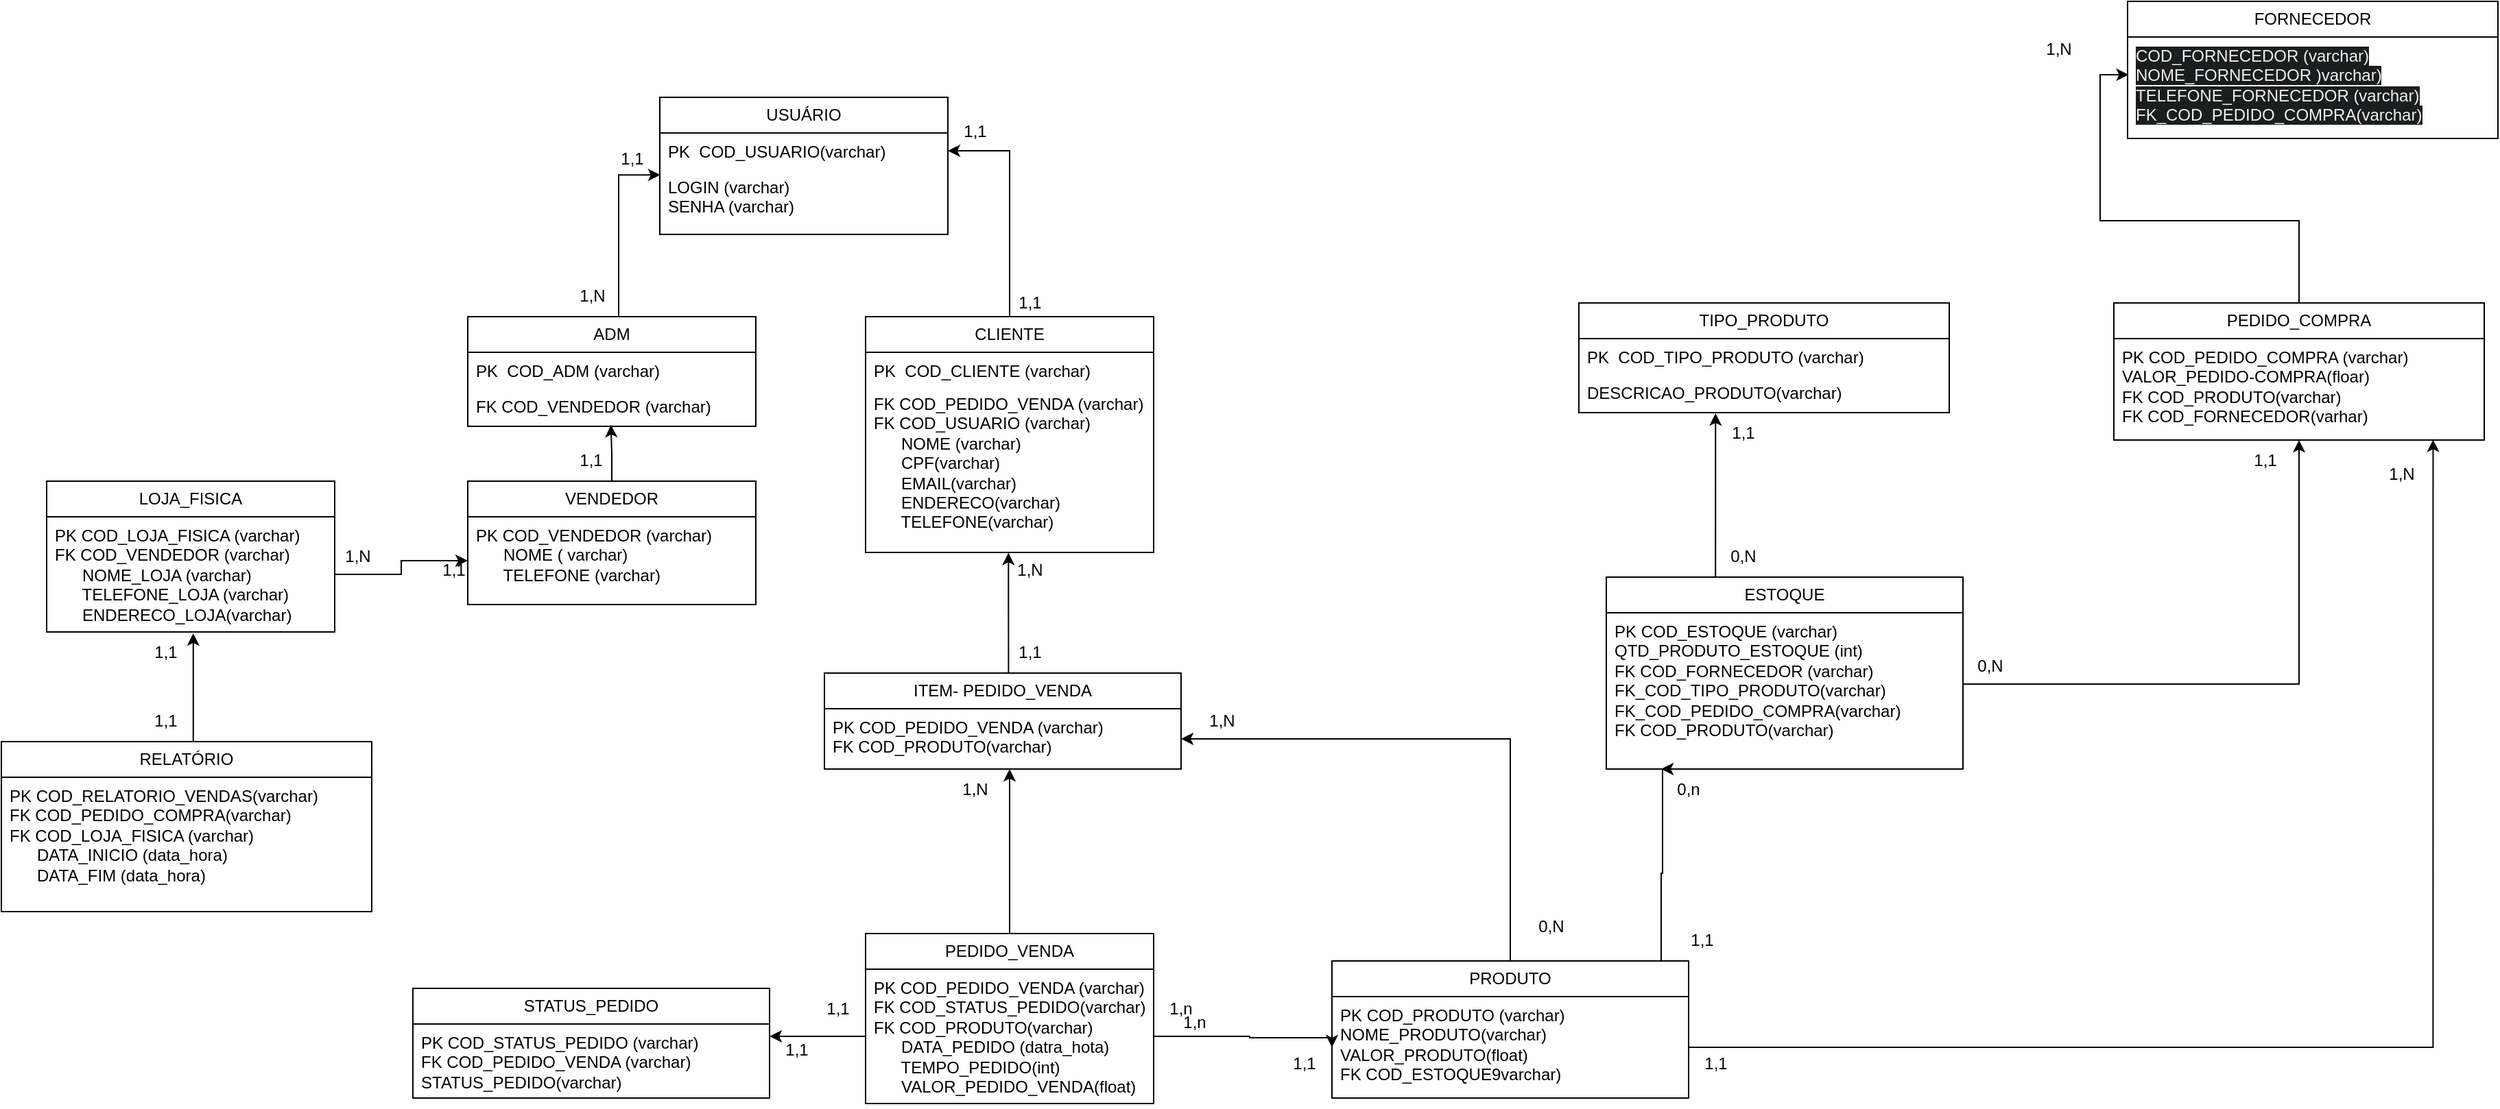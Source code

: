 <mxfile version="21.7.5" type="device">
  <diagram name="Página-1" id="MD9SgTxMCwI9vUQNmRWv">
    <mxGraphModel dx="3033" dy="1298" grid="1" gridSize="10" guides="0" tooltips="1" connect="1" arrows="1" fold="1" page="1" pageScale="1" pageWidth="827" pageHeight="1169" math="0" shadow="0">
      <root>
        <mxCell id="0" />
        <mxCell id="1" parent="0" />
        <mxCell id="U6j0AtZgXaEGs56DfAOz-12" value="ADM" style="swimlane;fontStyle=0;childLayout=stackLayout;horizontal=1;startSize=26;fillColor=none;horizontalStack=0;resizeParent=1;resizeParentMax=0;resizeLast=0;collapsible=1;marginBottom=0;whiteSpace=wrap;html=1;" parent="1" vertex="1">
          <mxGeometry x="150" y="240" width="210" height="80" as="geometry" />
        </mxCell>
        <mxCell id="U6j0AtZgXaEGs56DfAOz-13" value="PK&amp;nbsp; COD_ADM (varchar)" style="text;strokeColor=none;fillColor=none;align=left;verticalAlign=top;spacingLeft=4;spacingRight=4;overflow=hidden;rotatable=0;points=[[0,0.5],[1,0.5]];portConstraint=eastwest;whiteSpace=wrap;html=1;" parent="U6j0AtZgXaEGs56DfAOz-12" vertex="1">
          <mxGeometry y="26" width="210" height="26" as="geometry" />
        </mxCell>
        <mxCell id="U6j0AtZgXaEGs56DfAOz-14" value="FK COD_VENDEDOR (varchar)" style="text;strokeColor=none;fillColor=none;align=left;verticalAlign=top;spacingLeft=4;spacingRight=4;overflow=hidden;rotatable=0;points=[[0,0.5],[1,0.5]];portConstraint=eastwest;whiteSpace=wrap;html=1;" parent="U6j0AtZgXaEGs56DfAOz-12" vertex="1">
          <mxGeometry y="52" width="210" height="28" as="geometry" />
        </mxCell>
        <mxCell id="U6j0AtZgXaEGs56DfAOz-21" value="USUÁRIO" style="swimlane;fontStyle=0;childLayout=stackLayout;horizontal=1;startSize=26;fillColor=none;horizontalStack=0;resizeParent=1;resizeParentMax=0;resizeLast=0;collapsible=1;marginBottom=0;whiteSpace=wrap;html=1;" parent="1" vertex="1">
          <mxGeometry x="290" y="80" width="210" height="100" as="geometry" />
        </mxCell>
        <mxCell id="U6j0AtZgXaEGs56DfAOz-22" value="PK&amp;nbsp; COD_USUARIO(varchar)" style="text;strokeColor=none;fillColor=none;align=left;verticalAlign=top;spacingLeft=4;spacingRight=4;overflow=hidden;rotatable=0;points=[[0,0.5],[1,0.5]];portConstraint=eastwest;whiteSpace=wrap;html=1;" parent="U6j0AtZgXaEGs56DfAOz-21" vertex="1">
          <mxGeometry y="26" width="210" height="26" as="geometry" />
        </mxCell>
        <mxCell id="U6j0AtZgXaEGs56DfAOz-23" value="LOGIN (varchar)&lt;br&gt;SENHA (varchar)" style="text;strokeColor=none;fillColor=none;align=left;verticalAlign=top;spacingLeft=4;spacingRight=4;overflow=hidden;rotatable=0;points=[[0,0.5],[1,0.5]];portConstraint=eastwest;whiteSpace=wrap;html=1;" parent="U6j0AtZgXaEGs56DfAOz-21" vertex="1">
          <mxGeometry y="52" width="210" height="48" as="geometry" />
        </mxCell>
        <mxCell id="U6j0AtZgXaEGs56DfAOz-29" style="edgeStyle=orthogonalEdgeStyle;rounded=0;orthogonalLoop=1;jettySize=auto;html=1;exitX=1;exitY=1;exitDx=0;exitDy=0;entryX=0.002;entryY=1.177;entryDx=0;entryDy=0;entryPerimeter=0;" parent="1" source="U6j0AtZgXaEGs56DfAOz-25" target="U6j0AtZgXaEGs56DfAOz-22" edge="1">
          <mxGeometry relative="1" as="geometry">
            <Array as="points">
              <mxPoint x="260" y="137" />
            </Array>
          </mxGeometry>
        </mxCell>
        <mxCell id="U6j0AtZgXaEGs56DfAOz-25" value="1,N" style="text;html=1;strokeColor=none;fillColor=none;align=center;verticalAlign=middle;whiteSpace=wrap;rounded=0;" parent="1" vertex="1">
          <mxGeometry x="211" y="210" width="60" height="30" as="geometry" />
        </mxCell>
        <mxCell id="U6j0AtZgXaEGs56DfAOz-31" style="edgeStyle=orthogonalEdgeStyle;rounded=0;orthogonalLoop=1;jettySize=auto;html=1;exitX=0.5;exitY=0;exitDx=0;exitDy=0;" parent="1" source="U6j0AtZgXaEGs56DfAOz-26" target="U6j0AtZgXaEGs56DfAOz-22" edge="1">
          <mxGeometry relative="1" as="geometry" />
        </mxCell>
        <mxCell id="U6j0AtZgXaEGs56DfAOz-26" value="CLIENTE" style="swimlane;fontStyle=0;childLayout=stackLayout;horizontal=1;startSize=26;fillColor=none;horizontalStack=0;resizeParent=1;resizeParentMax=0;resizeLast=0;collapsible=1;marginBottom=0;whiteSpace=wrap;html=1;" parent="1" vertex="1">
          <mxGeometry x="440" y="240" width="210" height="172" as="geometry" />
        </mxCell>
        <mxCell id="U6j0AtZgXaEGs56DfAOz-27" value="PK&amp;nbsp; COD_CLIENTE (varchar)" style="text;strokeColor=none;fillColor=none;align=left;verticalAlign=top;spacingLeft=4;spacingRight=4;overflow=hidden;rotatable=0;points=[[0,0.5],[1,0.5]];portConstraint=eastwest;whiteSpace=wrap;html=1;" parent="U6j0AtZgXaEGs56DfAOz-26" vertex="1">
          <mxGeometry y="26" width="210" height="24" as="geometry" />
        </mxCell>
        <mxCell id="U6j0AtZgXaEGs56DfAOz-28" value="FK COD_PEDIDO_VENDA (varchar)&lt;br&gt;FK COD_USUARIO (varchar)&lt;br&gt;&amp;nbsp; &amp;nbsp; &amp;nbsp; NOME (varchar)&lt;br&gt;&amp;nbsp; &amp;nbsp; &amp;nbsp; CPF(varchar)&lt;br&gt;&amp;nbsp; &amp;nbsp; &amp;nbsp; EMAIL(varchar)&lt;br&gt;&amp;nbsp; &amp;nbsp; &amp;nbsp; ENDERECO(varchar)&lt;br&gt;&amp;nbsp; &amp;nbsp; &amp;nbsp; TELEFONE(varchar)" style="text;strokeColor=none;fillColor=none;align=left;verticalAlign=top;spacingLeft=4;spacingRight=4;overflow=hidden;rotatable=0;points=[[0,0.5],[1,0.5]];portConstraint=eastwest;whiteSpace=wrap;html=1;" parent="U6j0AtZgXaEGs56DfAOz-26" vertex="1">
          <mxGeometry y="50" width="210" height="122" as="geometry" />
        </mxCell>
        <mxCell id="U6j0AtZgXaEGs56DfAOz-32" value="1,1" style="text;html=1;strokeColor=none;fillColor=none;align=center;verticalAlign=middle;whiteSpace=wrap;rounded=0;" parent="1" vertex="1">
          <mxGeometry x="530" y="220" width="60" height="20" as="geometry" />
        </mxCell>
        <mxCell id="U6j0AtZgXaEGs56DfAOz-36" style="edgeStyle=orthogonalEdgeStyle;rounded=0;orthogonalLoop=1;jettySize=auto;html=1;exitX=0.5;exitY=0;exitDx=0;exitDy=0;entryX=0.497;entryY=0.964;entryDx=0;entryDy=0;entryPerimeter=0;" parent="1" source="U6j0AtZgXaEGs56DfAOz-33" target="U6j0AtZgXaEGs56DfAOz-14" edge="1">
          <mxGeometry relative="1" as="geometry" />
        </mxCell>
        <mxCell id="U6j0AtZgXaEGs56DfAOz-33" value="VENDEDOR" style="swimlane;fontStyle=0;childLayout=stackLayout;horizontal=1;startSize=26;fillColor=none;horizontalStack=0;resizeParent=1;resizeParentMax=0;resizeLast=0;collapsible=1;marginBottom=0;whiteSpace=wrap;html=1;" parent="1" vertex="1">
          <mxGeometry x="150" y="360" width="210" height="90" as="geometry" />
        </mxCell>
        <mxCell id="U6j0AtZgXaEGs56DfAOz-34" value="PK COD_VENDEDOR (varchar)&lt;br&gt;&amp;nbsp; &amp;nbsp; &amp;nbsp; NOME ( varchar)&lt;br&gt;&amp;nbsp; &amp;nbsp; &amp;nbsp; TELEFONE (varchar)&lt;br&gt;&amp;nbsp;" style="text;strokeColor=none;fillColor=none;align=left;verticalAlign=top;spacingLeft=4;spacingRight=4;overflow=hidden;rotatable=0;points=[[0,0.5],[1,0.5]];portConstraint=eastwest;whiteSpace=wrap;html=1;" parent="U6j0AtZgXaEGs56DfAOz-33" vertex="1">
          <mxGeometry y="26" width="210" height="64" as="geometry" />
        </mxCell>
        <mxCell id="U6j0AtZgXaEGs56DfAOz-38" value="LOJA_FISICA" style="swimlane;fontStyle=0;childLayout=stackLayout;horizontal=1;startSize=26;fillColor=none;horizontalStack=0;resizeParent=1;resizeParentMax=0;resizeLast=0;collapsible=1;marginBottom=0;whiteSpace=wrap;html=1;" parent="1" vertex="1">
          <mxGeometry x="-157" y="360" width="210" height="110" as="geometry" />
        </mxCell>
        <mxCell id="U6j0AtZgXaEGs56DfAOz-39" value="PK COD_LOJA_FISICA (varchar)&lt;br&gt;FK COD_VENDEDOR (varchar)&lt;br&gt;&amp;nbsp; &amp;nbsp; &amp;nbsp; NOME_LOJA (varchar)&lt;br&gt;&amp;nbsp; &amp;nbsp; &amp;nbsp; TELEFONE_LOJA (varchar)&lt;br&gt;&amp;nbsp; &amp;nbsp; &amp;nbsp; ENDERECO_LOJA(varchar)&lt;br&gt;&amp;nbsp;" style="text;strokeColor=none;fillColor=none;align=left;verticalAlign=top;spacingLeft=4;spacingRight=4;overflow=hidden;rotatable=0;points=[[0,0.5],[1,0.5]];portConstraint=eastwest;whiteSpace=wrap;html=1;" parent="U6j0AtZgXaEGs56DfAOz-38" vertex="1">
          <mxGeometry y="26" width="210" height="84" as="geometry" />
        </mxCell>
        <mxCell id="U6j0AtZgXaEGs56DfAOz-40" style="edgeStyle=orthogonalEdgeStyle;rounded=0;orthogonalLoop=1;jettySize=auto;html=1;exitX=1;exitY=0.5;exitDx=0;exitDy=0;entryX=0;entryY=0.5;entryDx=0;entryDy=0;" parent="1" source="U6j0AtZgXaEGs56DfAOz-39" target="U6j0AtZgXaEGs56DfAOz-34" edge="1">
          <mxGeometry relative="1" as="geometry" />
        </mxCell>
        <mxCell id="adgytlrcv17WKUZGUiQ2-1" style="edgeStyle=orthogonalEdgeStyle;rounded=0;orthogonalLoop=1;jettySize=auto;html=1;exitX=0.5;exitY=0;exitDx=0;exitDy=0;entryX=0.509;entryY=1.012;entryDx=0;entryDy=0;entryPerimeter=0;" parent="1" source="U6j0AtZgXaEGs56DfAOz-41" target="U6j0AtZgXaEGs56DfAOz-39" edge="1">
          <mxGeometry relative="1" as="geometry">
            <Array as="points">
              <mxPoint x="-50" y="550" />
            </Array>
          </mxGeometry>
        </mxCell>
        <mxCell id="U6j0AtZgXaEGs56DfAOz-41" value="RELATÓRIO" style="swimlane;fontStyle=0;childLayout=stackLayout;horizontal=1;startSize=26;fillColor=none;horizontalStack=0;resizeParent=1;resizeParentMax=0;resizeLast=0;collapsible=1;marginBottom=0;whiteSpace=wrap;html=1;" parent="1" vertex="1">
          <mxGeometry x="-190" y="550" width="270" height="124" as="geometry" />
        </mxCell>
        <mxCell id="U6j0AtZgXaEGs56DfAOz-42" value="PK COD_RELATORIO_VENDAS(varchar)&lt;br&gt;FK COD_PEDIDO_COMPRA(varchar)&lt;br&gt;FK COD_LOJA_FISICA (varchar)&lt;br&gt;&amp;nbsp; &amp;nbsp; &amp;nbsp; DATA_INICIO (data_hora)&lt;br&gt;&amp;nbsp; &amp;nbsp; &amp;nbsp; DATA_FIM (data_hora)" style="text;strokeColor=none;fillColor=none;align=left;verticalAlign=top;spacingLeft=4;spacingRight=4;overflow=hidden;rotatable=0;points=[[0,0.5],[1,0.5]];portConstraint=eastwest;whiteSpace=wrap;html=1;" parent="U6j0AtZgXaEGs56DfAOz-41" vertex="1">
          <mxGeometry y="26" width="270" height="98" as="geometry" />
        </mxCell>
        <mxCell id="GsczIjai0Ulv6Q7L4BJQ-1" value="1,1" style="text;html=1;strokeColor=none;fillColor=none;align=center;verticalAlign=middle;whiteSpace=wrap;rounded=0;" parent="1" vertex="1">
          <mxGeometry x="240" y="110" width="60" height="30" as="geometry" />
        </mxCell>
        <mxCell id="GsczIjai0Ulv6Q7L4BJQ-2" value="1,1" style="text;html=1;strokeColor=none;fillColor=none;align=center;verticalAlign=middle;whiteSpace=wrap;rounded=0;" parent="1" vertex="1">
          <mxGeometry x="490" y="90" width="60" height="30" as="geometry" />
        </mxCell>
        <mxCell id="GsczIjai0Ulv6Q7L4BJQ-10" style="edgeStyle=orthogonalEdgeStyle;rounded=0;orthogonalLoop=1;jettySize=auto;html=1;exitX=0.5;exitY=0;exitDx=0;exitDy=0;entryX=0.496;entryY=1.002;entryDx=0;entryDy=0;entryPerimeter=0;" parent="1" source="GsczIjai0Ulv6Q7L4BJQ-4" target="U6j0AtZgXaEGs56DfAOz-28" edge="1">
          <mxGeometry relative="1" as="geometry">
            <Array as="points">
              <mxPoint x="544" y="500" />
            </Array>
          </mxGeometry>
        </mxCell>
        <mxCell id="GsczIjai0Ulv6Q7L4BJQ-4" value="ITEM- PEDIDO_VENDA" style="swimlane;fontStyle=0;childLayout=stackLayout;horizontal=1;startSize=26;fillColor=none;horizontalStack=0;resizeParent=1;resizeParentMax=0;resizeLast=0;collapsible=1;marginBottom=0;whiteSpace=wrap;html=1;" parent="1" vertex="1">
          <mxGeometry x="410" y="500" width="260" height="70" as="geometry" />
        </mxCell>
        <mxCell id="GsczIjai0Ulv6Q7L4BJQ-6" value="PK COD_PEDIDO_VENDA (varchar)&lt;br&gt;FK COD_PRODUTO(varchar)&amp;nbsp; &amp;nbsp;" style="text;strokeColor=none;fillColor=none;align=left;verticalAlign=top;spacingLeft=4;spacingRight=4;overflow=hidden;rotatable=0;points=[[0,0.5],[1,0.5]];portConstraint=eastwest;whiteSpace=wrap;html=1;" parent="GsczIjai0Ulv6Q7L4BJQ-4" vertex="1">
          <mxGeometry y="26" width="260" height="44" as="geometry" />
        </mxCell>
        <mxCell id="GsczIjai0Ulv6Q7L4BJQ-7" value="1,1" style="text;html=1;strokeColor=none;fillColor=none;align=center;verticalAlign=middle;whiteSpace=wrap;rounded=0;" parent="1" vertex="1">
          <mxGeometry x="210" y="320" width="60" height="50" as="geometry" />
        </mxCell>
        <mxCell id="GsczIjai0Ulv6Q7L4BJQ-8" value="1,N" style="text;html=1;strokeColor=none;fillColor=none;align=center;verticalAlign=middle;whiteSpace=wrap;rounded=0;" parent="1" vertex="1">
          <mxGeometry x="40" y="400" width="60" height="30" as="geometry" />
        </mxCell>
        <mxCell id="GsczIjai0Ulv6Q7L4BJQ-9" value="1,1" style="text;html=1;strokeColor=none;fillColor=none;align=center;verticalAlign=middle;whiteSpace=wrap;rounded=0;" parent="1" vertex="1">
          <mxGeometry x="110" y="400" width="60" height="50" as="geometry" />
        </mxCell>
        <mxCell id="GsczIjai0Ulv6Q7L4BJQ-11" value="1,1" style="text;html=1;strokeColor=none;fillColor=none;align=center;verticalAlign=middle;whiteSpace=wrap;rounded=0;" parent="1" vertex="1">
          <mxGeometry x="-100" y="470" width="60" height="30" as="geometry" />
        </mxCell>
        <mxCell id="GsczIjai0Ulv6Q7L4BJQ-12" value="1,1" style="text;html=1;strokeColor=none;fillColor=none;align=center;verticalAlign=middle;whiteSpace=wrap;rounded=0;" parent="1" vertex="1">
          <mxGeometry x="-100" y="520" width="60" height="30" as="geometry" />
        </mxCell>
        <mxCell id="GsczIjai0Ulv6Q7L4BJQ-14" value="1,N" style="text;html=1;strokeColor=none;fillColor=none;align=center;verticalAlign=middle;whiteSpace=wrap;rounded=0;" parent="1" vertex="1">
          <mxGeometry x="530" y="410" width="60" height="30" as="geometry" />
        </mxCell>
        <mxCell id="GsczIjai0Ulv6Q7L4BJQ-15" value="1,1" style="text;html=1;strokeColor=none;fillColor=none;align=center;verticalAlign=middle;whiteSpace=wrap;rounded=0;" parent="1" vertex="1">
          <mxGeometry x="530" y="470" width="60" height="30" as="geometry" />
        </mxCell>
        <mxCell id="GsczIjai0Ulv6Q7L4BJQ-21" style="edgeStyle=orthogonalEdgeStyle;rounded=0;orthogonalLoop=1;jettySize=auto;html=1;exitX=0.5;exitY=0;exitDx=0;exitDy=0;" parent="1" source="GsczIjai0Ulv6Q7L4BJQ-17" target="GsczIjai0Ulv6Q7L4BJQ-6" edge="1">
          <mxGeometry relative="1" as="geometry">
            <Array as="points">
              <mxPoint x="545" y="650" />
              <mxPoint x="545" y="650" />
            </Array>
          </mxGeometry>
        </mxCell>
        <mxCell id="GsczIjai0Ulv6Q7L4BJQ-17" value="PEDIDO_VENDA" style="swimlane;fontStyle=0;childLayout=stackLayout;horizontal=1;startSize=26;fillColor=none;horizontalStack=0;resizeParent=1;resizeParentMax=0;resizeLast=0;collapsible=1;marginBottom=0;whiteSpace=wrap;html=1;" parent="1" vertex="1">
          <mxGeometry x="440" y="690" width="210" height="124" as="geometry" />
        </mxCell>
        <mxCell id="GsczIjai0Ulv6Q7L4BJQ-32" style="edgeStyle=orthogonalEdgeStyle;rounded=0;orthogonalLoop=1;jettySize=auto;html=1;exitX=0;exitY=0.5;exitDx=0;exitDy=0;" parent="GsczIjai0Ulv6Q7L4BJQ-17" source="GsczIjai0Ulv6Q7L4BJQ-18" edge="1">
          <mxGeometry relative="1" as="geometry">
            <mxPoint x="-70" y="75" as="targetPoint" />
          </mxGeometry>
        </mxCell>
        <mxCell id="GsczIjai0Ulv6Q7L4BJQ-18" value="PK COD_PEDIDO_VENDA (varchar)&lt;br&gt;FK COD_STATUS_PEDIDO(varchar)&lt;br&gt;FK COD_PRODUTO(varchar)&lt;br&gt;&amp;nbsp; &amp;nbsp; &amp;nbsp; DATA_PEDIDO (datra_hota)&lt;br&gt;&amp;nbsp; &amp;nbsp; &amp;nbsp; TEMPO_PEDIDO(int)&lt;br&gt;&amp;nbsp; &amp;nbsp; &amp;nbsp; VALOR_PEDIDO_VENDA(float)&lt;br&gt;&amp;nbsp;" style="text;strokeColor=none;fillColor=none;align=left;verticalAlign=top;spacingLeft=4;spacingRight=4;overflow=hidden;rotatable=0;points=[[0,0.5],[1,0.5]];portConstraint=eastwest;whiteSpace=wrap;html=1;" parent="GsczIjai0Ulv6Q7L4BJQ-17" vertex="1">
          <mxGeometry y="26" width="210" height="98" as="geometry" />
        </mxCell>
        <mxCell id="GsczIjai0Ulv6Q7L4BJQ-24" style="edgeStyle=orthogonalEdgeStyle;rounded=0;orthogonalLoop=1;jettySize=auto;html=1;exitX=0.5;exitY=0;exitDx=0;exitDy=0;entryX=1;entryY=0.5;entryDx=0;entryDy=0;" parent="1" source="GsczIjai0Ulv6Q7L4BJQ-22" target="GsczIjai0Ulv6Q7L4BJQ-6" edge="1">
          <mxGeometry relative="1" as="geometry" />
        </mxCell>
        <mxCell id="PMoaww0z13rKLKVssFOx-4" style="edgeStyle=orthogonalEdgeStyle;rounded=0;orthogonalLoop=1;jettySize=auto;html=1;exitX=1;exitY=0.25;exitDx=0;exitDy=0;" edge="1" parent="1" source="GsczIjai0Ulv6Q7L4BJQ-22">
          <mxGeometry relative="1" as="geometry">
            <mxPoint x="1020" y="570" as="targetPoint" />
            <Array as="points">
              <mxPoint x="1040" y="710" />
              <mxPoint x="1020" y="710" />
              <mxPoint x="1020" y="646" />
              <mxPoint x="1021" y="646" />
            </Array>
          </mxGeometry>
        </mxCell>
        <mxCell id="GsczIjai0Ulv6Q7L4BJQ-22" value="PRODUTO" style="swimlane;fontStyle=0;childLayout=stackLayout;horizontal=1;startSize=26;fillColor=none;horizontalStack=0;resizeParent=1;resizeParentMax=0;resizeLast=0;collapsible=1;marginBottom=0;whiteSpace=wrap;html=1;" parent="1" vertex="1">
          <mxGeometry x="780" y="710" width="260" height="100" as="geometry" />
        </mxCell>
        <mxCell id="GsczIjai0Ulv6Q7L4BJQ-23" value="PK COD_PRODUTO (varchar)&lt;br&gt;NOME_PRODUTO(varchar)&lt;br&gt;VALOR_PRODUTO(float)&lt;br&gt;FK COD_ESTOQUE9varchar)" style="text;strokeColor=none;fillColor=none;align=left;verticalAlign=top;spacingLeft=4;spacingRight=4;overflow=hidden;rotatable=0;points=[[0,0.5],[1,0.5]];portConstraint=eastwest;whiteSpace=wrap;html=1;" parent="GsczIjai0Ulv6Q7L4BJQ-22" vertex="1">
          <mxGeometry y="26" width="260" height="74" as="geometry" />
        </mxCell>
        <mxCell id="GsczIjai0Ulv6Q7L4BJQ-26" value="1,N" style="text;html=1;strokeColor=none;fillColor=none;align=center;verticalAlign=middle;whiteSpace=wrap;rounded=0;" parent="1" vertex="1">
          <mxGeometry x="670" y="520" width="60" height="30" as="geometry" />
        </mxCell>
        <mxCell id="GsczIjai0Ulv6Q7L4BJQ-27" value="0,N" style="text;html=1;strokeColor=none;fillColor=none;align=center;verticalAlign=middle;whiteSpace=wrap;rounded=0;" parent="1" vertex="1">
          <mxGeometry x="910" y="670" width="60" height="30" as="geometry" />
        </mxCell>
        <mxCell id="GsczIjai0Ulv6Q7L4BJQ-28" value="1,N" style="text;html=1;strokeColor=none;fillColor=none;align=center;verticalAlign=middle;whiteSpace=wrap;rounded=0;" parent="1" vertex="1">
          <mxGeometry x="490" y="570" width="60" height="30" as="geometry" />
        </mxCell>
        <mxCell id="GsczIjai0Ulv6Q7L4BJQ-25" style="edgeStyle=orthogonalEdgeStyle;rounded=0;orthogonalLoop=1;jettySize=auto;html=1;exitX=1;exitY=0.5;exitDx=0;exitDy=0;entryX=0;entryY=0.5;entryDx=0;entryDy=0;" parent="1" source="GsczIjai0Ulv6Q7L4BJQ-18" target="GsczIjai0Ulv6Q7L4BJQ-23" edge="1">
          <mxGeometry relative="1" as="geometry">
            <mxPoint x="770" y="765" as="targetPoint" />
            <Array as="points">
              <mxPoint x="720" y="765" />
              <mxPoint x="720" y="766" />
              <mxPoint x="780" y="766" />
            </Array>
          </mxGeometry>
        </mxCell>
        <mxCell id="GsczIjai0Ulv6Q7L4BJQ-30" value="1,n" style="text;html=1;strokeColor=none;fillColor=none;align=center;verticalAlign=middle;whiteSpace=wrap;rounded=0;" parent="1" vertex="1">
          <mxGeometry x="640" y="730" width="60" height="30" as="geometry" />
        </mxCell>
        <mxCell id="GsczIjai0Ulv6Q7L4BJQ-31" value="1,1" style="text;html=1;strokeColor=none;fillColor=none;align=center;verticalAlign=middle;whiteSpace=wrap;rounded=0;" parent="1" vertex="1">
          <mxGeometry x="730" y="770" width="60" height="30" as="geometry" />
        </mxCell>
        <mxCell id="GsczIjai0Ulv6Q7L4BJQ-33" value="STATUS_PEDIDO" style="swimlane;fontStyle=0;childLayout=stackLayout;horizontal=1;startSize=26;fillColor=none;horizontalStack=0;resizeParent=1;resizeParentMax=0;resizeLast=0;collapsible=1;marginBottom=0;whiteSpace=wrap;html=1;" parent="1" vertex="1">
          <mxGeometry x="110" y="730" width="260" height="80" as="geometry" />
        </mxCell>
        <mxCell id="GsczIjai0Ulv6Q7L4BJQ-34" value="PK COD_STATUS_PEDIDO (varchar)&lt;br&gt;FK COD_PEDIDO_VENDA (varchar)&lt;br&gt;STATUS_PEDIDO(varchar)&amp;nbsp; &amp;nbsp;" style="text;strokeColor=none;fillColor=none;align=left;verticalAlign=top;spacingLeft=4;spacingRight=4;overflow=hidden;rotatable=0;points=[[0,0.5],[1,0.5]];portConstraint=eastwest;whiteSpace=wrap;html=1;" parent="GsczIjai0Ulv6Q7L4BJQ-33" vertex="1">
          <mxGeometry y="26" width="260" height="54" as="geometry" />
        </mxCell>
        <mxCell id="GsczIjai0Ulv6Q7L4BJQ-35" value="1,1" style="text;html=1;strokeColor=none;fillColor=none;align=center;verticalAlign=middle;whiteSpace=wrap;rounded=0;" parent="1" vertex="1">
          <mxGeometry x="390" y="730" width="60" height="30" as="geometry" />
        </mxCell>
        <mxCell id="GsczIjai0Ulv6Q7L4BJQ-36" value="1,1" style="text;html=1;strokeColor=none;fillColor=none;align=center;verticalAlign=middle;whiteSpace=wrap;rounded=0;" parent="1" vertex="1">
          <mxGeometry x="360" y="760" width="60" height="30" as="geometry" />
        </mxCell>
        <mxCell id="GsczIjai0Ulv6Q7L4BJQ-51" style="edgeStyle=orthogonalEdgeStyle;rounded=0;orthogonalLoop=1;jettySize=auto;html=1;exitX=0.25;exitY=0;exitDx=0;exitDy=0;entryX=0.369;entryY=1.019;entryDx=0;entryDy=0;entryPerimeter=0;" parent="1" source="GsczIjai0Ulv6Q7L4BJQ-37" target="GsczIjai0Ulv6Q7L4BJQ-46" edge="1">
          <mxGeometry relative="1" as="geometry">
            <Array as="points">
              <mxPoint x="1060" y="430" />
            </Array>
          </mxGeometry>
        </mxCell>
        <mxCell id="GsczIjai0Ulv6Q7L4BJQ-37" value="ESTOQUE" style="swimlane;fontStyle=0;childLayout=stackLayout;horizontal=1;startSize=26;fillColor=none;horizontalStack=0;resizeParent=1;resizeParentMax=0;resizeLast=0;collapsible=1;marginBottom=0;whiteSpace=wrap;html=1;" parent="1" vertex="1">
          <mxGeometry x="980" y="430" width="260" height="140" as="geometry" />
        </mxCell>
        <mxCell id="GsczIjai0Ulv6Q7L4BJQ-55" style="edgeStyle=orthogonalEdgeStyle;rounded=0;orthogonalLoop=1;jettySize=auto;html=1;exitX=1;exitY=0.5;exitDx=0;exitDy=0;entryX=0.5;entryY=1;entryDx=0;entryDy=0;entryPerimeter=0;" parent="1" source="GsczIjai0Ulv6Q7L4BJQ-38" edge="1" target="GsczIjai0Ulv6Q7L4BJQ-54">
          <mxGeometry relative="1" as="geometry">
            <mxPoint x="1500" y="380" as="targetPoint" />
          </mxGeometry>
        </mxCell>
        <mxCell id="GsczIjai0Ulv6Q7L4BJQ-38" value="PK COD_ESTOQUE (varchar)&lt;br&gt;QTD_PRODUTO_ESTOQUE (int)&lt;br&gt;FK COD_FORNECEDOR (varchar)&lt;br&gt;FK_COD_TIPO_PRODUTO(varchar)&lt;br&gt;FK_COD_PEDIDO_COMPRA(varchar)&lt;br&gt;FK COD_PRODUTO(varchar)" style="text;strokeColor=none;fillColor=none;align=left;verticalAlign=top;spacingLeft=4;spacingRight=4;overflow=hidden;rotatable=0;points=[[0,0.5],[1,0.5]];portConstraint=eastwest;whiteSpace=wrap;html=1;" parent="1" vertex="1">
          <mxGeometry x="980" y="456" width="260" height="104" as="geometry" />
        </mxCell>
        <mxCell id="GsczIjai0Ulv6Q7L4BJQ-44" value="TIPO_PRODUTO" style="swimlane;fontStyle=0;childLayout=stackLayout;horizontal=1;startSize=26;fillColor=none;horizontalStack=0;resizeParent=1;resizeParentMax=0;resizeLast=0;collapsible=1;marginBottom=0;whiteSpace=wrap;html=1;" parent="1" vertex="1">
          <mxGeometry x="960" y="230" width="270" height="80" as="geometry" />
        </mxCell>
        <mxCell id="GsczIjai0Ulv6Q7L4BJQ-45" value="PK&amp;nbsp; COD_TIPO_PRODUTO (varchar)" style="text;strokeColor=none;fillColor=none;align=left;verticalAlign=top;spacingLeft=4;spacingRight=4;overflow=hidden;rotatable=0;points=[[0,0.5],[1,0.5]];portConstraint=eastwest;whiteSpace=wrap;html=1;" parent="GsczIjai0Ulv6Q7L4BJQ-44" vertex="1">
          <mxGeometry y="26" width="270" height="26" as="geometry" />
        </mxCell>
        <mxCell id="GsczIjai0Ulv6Q7L4BJQ-46" value="DESCRICAO_PRODUTO(varchar)" style="text;strokeColor=none;fillColor=none;align=left;verticalAlign=top;spacingLeft=4;spacingRight=4;overflow=hidden;rotatable=0;points=[[0,0.5],[1,0.5]];portConstraint=eastwest;whiteSpace=wrap;html=1;" parent="GsczIjai0Ulv6Q7L4BJQ-44" vertex="1">
          <mxGeometry y="52" width="270" height="28" as="geometry" />
        </mxCell>
        <mxCell id="GsczIjai0Ulv6Q7L4BJQ-49" value="0,N" style="text;html=1;strokeColor=none;fillColor=none;align=center;verticalAlign=middle;whiteSpace=wrap;rounded=0;" parent="1" vertex="1">
          <mxGeometry x="1050" y="400" width="60" height="30" as="geometry" />
        </mxCell>
        <mxCell id="GsczIjai0Ulv6Q7L4BJQ-50" value="1,1" style="text;html=1;strokeColor=none;fillColor=none;align=center;verticalAlign=middle;whiteSpace=wrap;rounded=0;" parent="1" vertex="1">
          <mxGeometry x="1050" y="310" width="60" height="30" as="geometry" />
        </mxCell>
        <mxCell id="PMoaww0z13rKLKVssFOx-15" style="edgeStyle=orthogonalEdgeStyle;rounded=0;orthogonalLoop=1;jettySize=auto;html=1;exitX=0.5;exitY=0;exitDx=0;exitDy=0;entryX=0.003;entryY=0.372;entryDx=0;entryDy=0;entryPerimeter=0;" edge="1" parent="1" source="GsczIjai0Ulv6Q7L4BJQ-52" target="PMoaww0z13rKLKVssFOx-12">
          <mxGeometry relative="1" as="geometry" />
        </mxCell>
        <mxCell id="GsczIjai0Ulv6Q7L4BJQ-52" value="PEDIDO_COMPRA" style="swimlane;fontStyle=0;childLayout=stackLayout;horizontal=1;startSize=26;fillColor=none;horizontalStack=0;resizeParent=1;resizeParentMax=0;resizeLast=0;collapsible=1;marginBottom=0;whiteSpace=wrap;html=1;" parent="1" vertex="1">
          <mxGeometry x="1350" y="230" width="270" height="100" as="geometry" />
        </mxCell>
        <mxCell id="GsczIjai0Ulv6Q7L4BJQ-54" value="PK COD_PEDIDO_COMPRA (varchar)&lt;br&gt;VALOR_PEDIDO-COMPRA(floar)&lt;br&gt;FK COD_PRODUTO(varchar)&lt;br&gt;FK COD_FORNECEDOR(varhar)" style="text;strokeColor=none;fillColor=none;align=left;verticalAlign=top;spacingLeft=4;spacingRight=4;overflow=hidden;rotatable=0;points=[[0,0.5],[1,0.5]];portConstraint=eastwest;whiteSpace=wrap;html=1;" parent="GsczIjai0Ulv6Q7L4BJQ-52" vertex="1">
          <mxGeometry y="26" width="270" height="74" as="geometry" />
        </mxCell>
        <mxCell id="GsczIjai0Ulv6Q7L4BJQ-56" style="edgeStyle=orthogonalEdgeStyle;rounded=0;orthogonalLoop=1;jettySize=auto;html=1;exitX=1;exitY=0.5;exitDx=0;exitDy=0;entryX=0.862;entryY=0.996;entryDx=0;entryDy=0;entryPerimeter=0;" parent="1" source="GsczIjai0Ulv6Q7L4BJQ-23" target="GsczIjai0Ulv6Q7L4BJQ-54" edge="1">
          <mxGeometry relative="1" as="geometry" />
        </mxCell>
        <mxCell id="PMoaww0z13rKLKVssFOx-1" value="1,1" style="text;html=1;strokeColor=none;fillColor=none;align=center;verticalAlign=middle;whiteSpace=wrap;rounded=0;" vertex="1" parent="1">
          <mxGeometry x="1030" y="770" width="60" height="30" as="geometry" />
        </mxCell>
        <mxCell id="PMoaww0z13rKLKVssFOx-3" value="1,1" style="text;html=1;align=center;verticalAlign=middle;resizable=0;points=[];autosize=1;strokeColor=none;fillColor=none;" vertex="1" parent="1">
          <mxGeometry x="1440" y="330" width="40" height="30" as="geometry" />
        </mxCell>
        <mxCell id="PMoaww0z13rKLKVssFOx-5" value="0,N" style="text;html=1;strokeColor=none;fillColor=none;align=center;verticalAlign=middle;whiteSpace=wrap;rounded=0;" vertex="1" parent="1">
          <mxGeometry x="1230" y="480" width="60" height="30" as="geometry" />
        </mxCell>
        <mxCell id="PMoaww0z13rKLKVssFOx-7" value="1,N" style="text;html=1;strokeColor=none;fillColor=none;align=center;verticalAlign=middle;whiteSpace=wrap;rounded=0;" vertex="1" parent="1">
          <mxGeometry x="1530" y="340" width="60" height="30" as="geometry" />
        </mxCell>
        <mxCell id="PMoaww0z13rKLKVssFOx-8" value="1,1" style="text;html=1;strokeColor=none;fillColor=none;align=center;verticalAlign=middle;whiteSpace=wrap;rounded=0;" vertex="1" parent="1">
          <mxGeometry x="1020" y="680" width="60" height="30" as="geometry" />
        </mxCell>
        <mxCell id="PMoaww0z13rKLKVssFOx-9" value="0,n" style="text;html=1;strokeColor=none;fillColor=none;align=center;verticalAlign=middle;whiteSpace=wrap;rounded=0;" vertex="1" parent="1">
          <mxGeometry x="1010" y="570" width="60" height="30" as="geometry" />
        </mxCell>
        <mxCell id="PMoaww0z13rKLKVssFOx-10" value="1,n" style="text;html=1;strokeColor=none;fillColor=none;align=center;verticalAlign=middle;whiteSpace=wrap;rounded=0;" vertex="1" parent="1">
          <mxGeometry x="650" y="740" width="60" height="30" as="geometry" />
        </mxCell>
        <mxCell id="PMoaww0z13rKLKVssFOx-11" value="FORNECEDOR" style="swimlane;fontStyle=0;childLayout=stackLayout;horizontal=1;startSize=26;fillColor=none;horizontalStack=0;resizeParent=1;resizeParentMax=0;resizeLast=0;collapsible=1;marginBottom=0;whiteSpace=wrap;html=1;" vertex="1" parent="1">
          <mxGeometry x="1360" y="10" width="270" height="100" as="geometry" />
        </mxCell>
        <mxCell id="PMoaww0z13rKLKVssFOx-12" value="&lt;span style=&quot;color: rgb(240, 240, 240); font-family: Helvetica; font-size: 12px; font-style: normal; font-variant-ligatures: normal; font-variant-caps: normal; font-weight: 400; letter-spacing: normal; orphans: 2; text-align: left; text-indent: 0px; text-transform: none; widows: 2; word-spacing: 0px; -webkit-text-stroke-width: 0px; background-color: rgb(27, 29, 30); text-decoration-thickness: initial; text-decoration-style: initial; text-decoration-color: initial; float: none; display: inline !important;&quot;&gt;COD_FORNECEDOR (varchar)&lt;/span&gt;&lt;br style=&quot;border-color: rgb(0, 0, 0); color: rgb(240, 240, 240); font-family: Helvetica; font-size: 12px; font-style: normal; font-variant-ligatures: normal; font-variant-caps: normal; font-weight: 400; letter-spacing: normal; orphans: 2; text-align: left; text-indent: 0px; text-transform: none; widows: 2; word-spacing: 0px; -webkit-text-stroke-width: 0px; background-color: rgb(27, 29, 30); text-decoration-thickness: initial; text-decoration-style: initial; text-decoration-color: initial;&quot;&gt;&lt;span style=&quot;color: rgb(240, 240, 240); font-family: Helvetica; font-size: 12px; font-style: normal; font-variant-ligatures: normal; font-variant-caps: normal; font-weight: 400; letter-spacing: normal; orphans: 2; text-align: left; text-indent: 0px; text-transform: none; widows: 2; word-spacing: 0px; -webkit-text-stroke-width: 0px; background-color: rgb(27, 29, 30); text-decoration-thickness: initial; text-decoration-style: initial; text-decoration-color: initial; float: none; display: inline !important;&quot;&gt;NOME_FORNECEDOR )varchar)&lt;/span&gt;&lt;br style=&quot;border-color: rgb(0, 0, 0); color: rgb(240, 240, 240); font-family: Helvetica; font-size: 12px; font-style: normal; font-variant-ligatures: normal; font-variant-caps: normal; font-weight: 400; letter-spacing: normal; orphans: 2; text-align: left; text-indent: 0px; text-transform: none; widows: 2; word-spacing: 0px; -webkit-text-stroke-width: 0px; background-color: rgb(27, 29, 30); text-decoration-thickness: initial; text-decoration-style: initial; text-decoration-color: initial;&quot;&gt;&lt;span style=&quot;color: rgb(240, 240, 240); font-family: Helvetica; font-size: 12px; font-style: normal; font-variant-ligatures: normal; font-variant-caps: normal; font-weight: 400; letter-spacing: normal; orphans: 2; text-align: left; text-indent: 0px; text-transform: none; widows: 2; word-spacing: 0px; -webkit-text-stroke-width: 0px; background-color: rgb(27, 29, 30); text-decoration-thickness: initial; text-decoration-style: initial; text-decoration-color: initial; float: none; display: inline !important;&quot;&gt;TELEFONE_FORNECEDOR (varchar)&lt;br&gt;FK_COD_PEDIDO_COMPRA(varchar)&lt;br&gt;&lt;/span&gt;" style="text;strokeColor=none;fillColor=none;align=left;verticalAlign=top;spacingLeft=4;spacingRight=4;overflow=hidden;rotatable=0;points=[[0,0.5],[1,0.5]];portConstraint=eastwest;whiteSpace=wrap;html=1;" vertex="1" parent="PMoaww0z13rKLKVssFOx-11">
          <mxGeometry y="26" width="270" height="74" as="geometry" />
        </mxCell>
        <mxCell id="PMoaww0z13rKLKVssFOx-16" value="1,N" style="text;html=1;strokeColor=none;fillColor=none;align=center;verticalAlign=middle;whiteSpace=wrap;rounded=0;" vertex="1" parent="1">
          <mxGeometry x="1280" y="30" width="60" height="30" as="geometry" />
        </mxCell>
      </root>
    </mxGraphModel>
  </diagram>
</mxfile>
